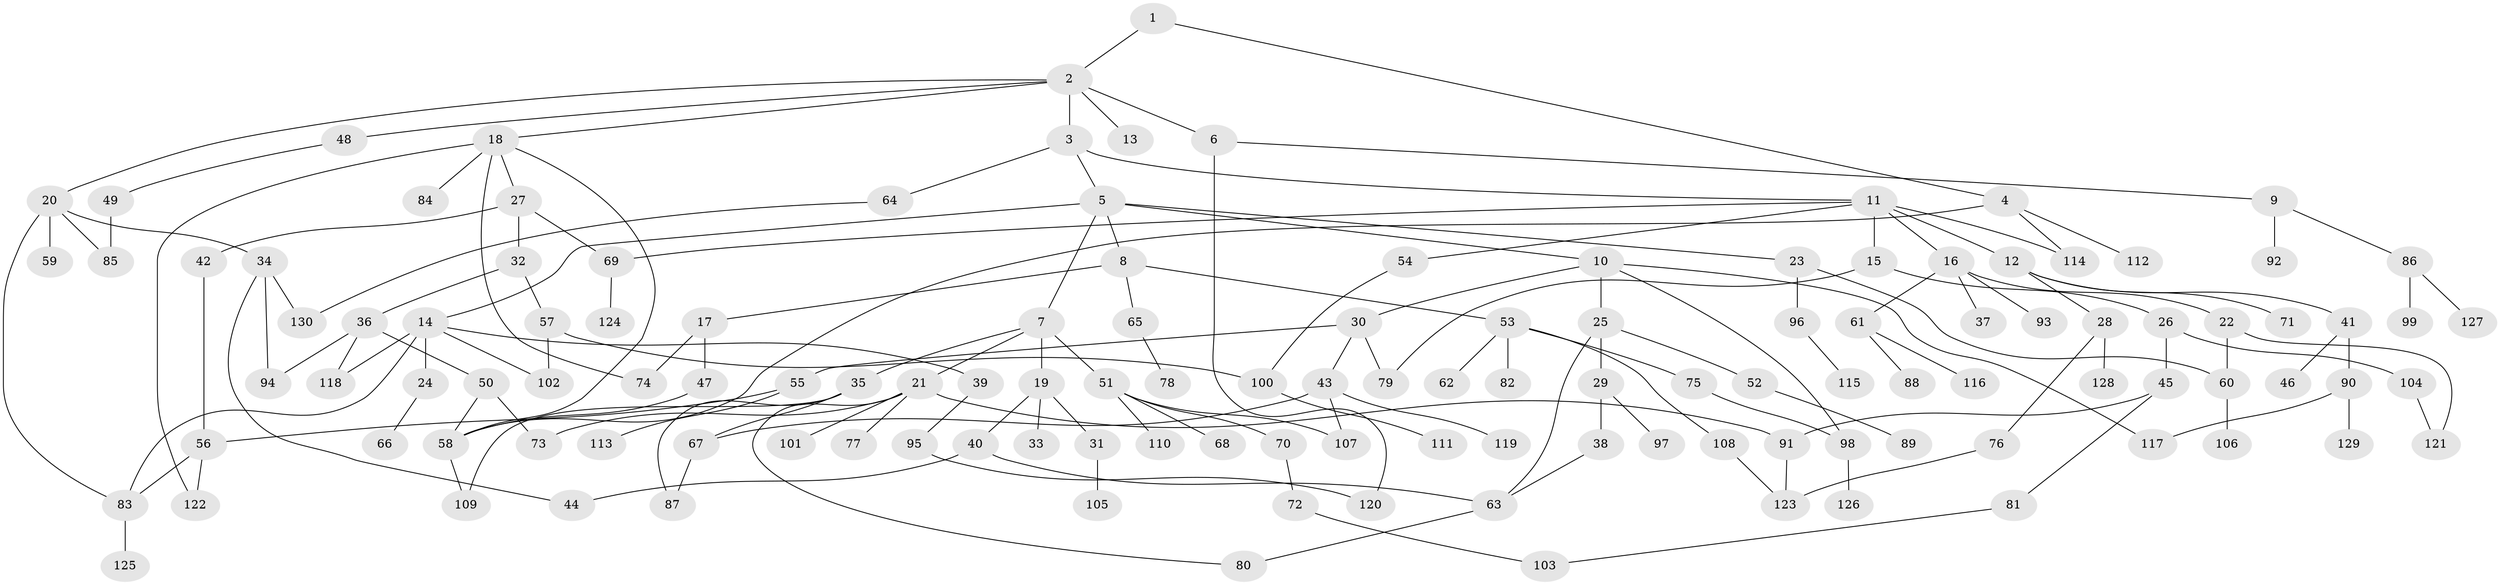 // Generated by graph-tools (version 1.1) at 2025/10/02/27/25 16:10:53]
// undirected, 130 vertices, 164 edges
graph export_dot {
graph [start="1"]
  node [color=gray90,style=filled];
  1;
  2;
  3;
  4;
  5;
  6;
  7;
  8;
  9;
  10;
  11;
  12;
  13;
  14;
  15;
  16;
  17;
  18;
  19;
  20;
  21;
  22;
  23;
  24;
  25;
  26;
  27;
  28;
  29;
  30;
  31;
  32;
  33;
  34;
  35;
  36;
  37;
  38;
  39;
  40;
  41;
  42;
  43;
  44;
  45;
  46;
  47;
  48;
  49;
  50;
  51;
  52;
  53;
  54;
  55;
  56;
  57;
  58;
  59;
  60;
  61;
  62;
  63;
  64;
  65;
  66;
  67;
  68;
  69;
  70;
  71;
  72;
  73;
  74;
  75;
  76;
  77;
  78;
  79;
  80;
  81;
  82;
  83;
  84;
  85;
  86;
  87;
  88;
  89;
  90;
  91;
  92;
  93;
  94;
  95;
  96;
  97;
  98;
  99;
  100;
  101;
  102;
  103;
  104;
  105;
  106;
  107;
  108;
  109;
  110;
  111;
  112;
  113;
  114;
  115;
  116;
  117;
  118;
  119;
  120;
  121;
  122;
  123;
  124;
  125;
  126;
  127;
  128;
  129;
  130;
  1 -- 2;
  1 -- 4;
  2 -- 3;
  2 -- 6;
  2 -- 13;
  2 -- 18;
  2 -- 20;
  2 -- 48;
  3 -- 5;
  3 -- 11;
  3 -- 64;
  4 -- 112;
  4 -- 114;
  4 -- 58;
  5 -- 7;
  5 -- 8;
  5 -- 10;
  5 -- 14;
  5 -- 23;
  6 -- 9;
  6 -- 120;
  7 -- 19;
  7 -- 21;
  7 -- 35;
  7 -- 51;
  8 -- 17;
  8 -- 53;
  8 -- 65;
  9 -- 86;
  9 -- 92;
  10 -- 25;
  10 -- 30;
  10 -- 98;
  10 -- 117;
  11 -- 12;
  11 -- 15;
  11 -- 16;
  11 -- 54;
  11 -- 69;
  11 -- 114;
  12 -- 28;
  12 -- 41;
  12 -- 71;
  14 -- 24;
  14 -- 39;
  14 -- 102;
  14 -- 118;
  14 -- 83;
  15 -- 26;
  15 -- 79;
  16 -- 22;
  16 -- 37;
  16 -- 61;
  16 -- 93;
  17 -- 47;
  17 -- 74;
  18 -- 27;
  18 -- 84;
  18 -- 58;
  18 -- 122;
  18 -- 74;
  19 -- 31;
  19 -- 33;
  19 -- 40;
  20 -- 34;
  20 -- 59;
  20 -- 85;
  20 -- 83;
  21 -- 73;
  21 -- 77;
  21 -- 91;
  21 -- 101;
  21 -- 80;
  22 -- 60;
  22 -- 121;
  23 -- 96;
  23 -- 60;
  24 -- 66;
  25 -- 29;
  25 -- 52;
  25 -- 63;
  26 -- 45;
  26 -- 104;
  27 -- 32;
  27 -- 42;
  27 -- 69;
  28 -- 76;
  28 -- 128;
  29 -- 38;
  29 -- 97;
  30 -- 43;
  30 -- 55;
  30 -- 79;
  31 -- 105;
  32 -- 36;
  32 -- 57;
  34 -- 44;
  34 -- 94;
  34 -- 130;
  35 -- 67;
  35 -- 87;
  35 -- 109;
  36 -- 50;
  36 -- 94;
  36 -- 118;
  38 -- 63;
  39 -- 95;
  40 -- 44;
  40 -- 63;
  41 -- 46;
  41 -- 90;
  42 -- 56;
  43 -- 119;
  43 -- 67;
  43 -- 107;
  45 -- 81;
  45 -- 91;
  47 -- 58;
  48 -- 49;
  49 -- 85;
  50 -- 58;
  50 -- 73;
  51 -- 68;
  51 -- 70;
  51 -- 107;
  51 -- 110;
  52 -- 89;
  53 -- 62;
  53 -- 75;
  53 -- 82;
  53 -- 108;
  54 -- 100;
  55 -- 56;
  55 -- 113;
  56 -- 83;
  56 -- 122;
  57 -- 100;
  57 -- 102;
  58 -- 109;
  60 -- 106;
  61 -- 88;
  61 -- 116;
  63 -- 80;
  64 -- 130;
  65 -- 78;
  67 -- 87;
  69 -- 124;
  70 -- 72;
  72 -- 103;
  75 -- 98;
  76 -- 123;
  81 -- 103;
  83 -- 125;
  86 -- 99;
  86 -- 127;
  90 -- 117;
  90 -- 129;
  91 -- 123;
  95 -- 120;
  96 -- 115;
  98 -- 126;
  100 -- 111;
  104 -- 121;
  108 -- 123;
}
